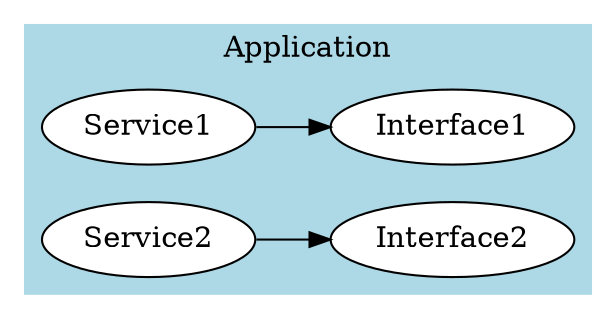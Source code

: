 digraph G {
  rankdir = LR;
  subgraph cluster_0 {
    style=filled;
    color=lightblue;
    node [style=filled,fillcolor=white];
    {rank=same; Service1; Service2}
    {rank=same; Interface1; Interface2}
    Service1 -> Interface1;
    Service2 -> Interface2
    label = "Application";
  }
}
